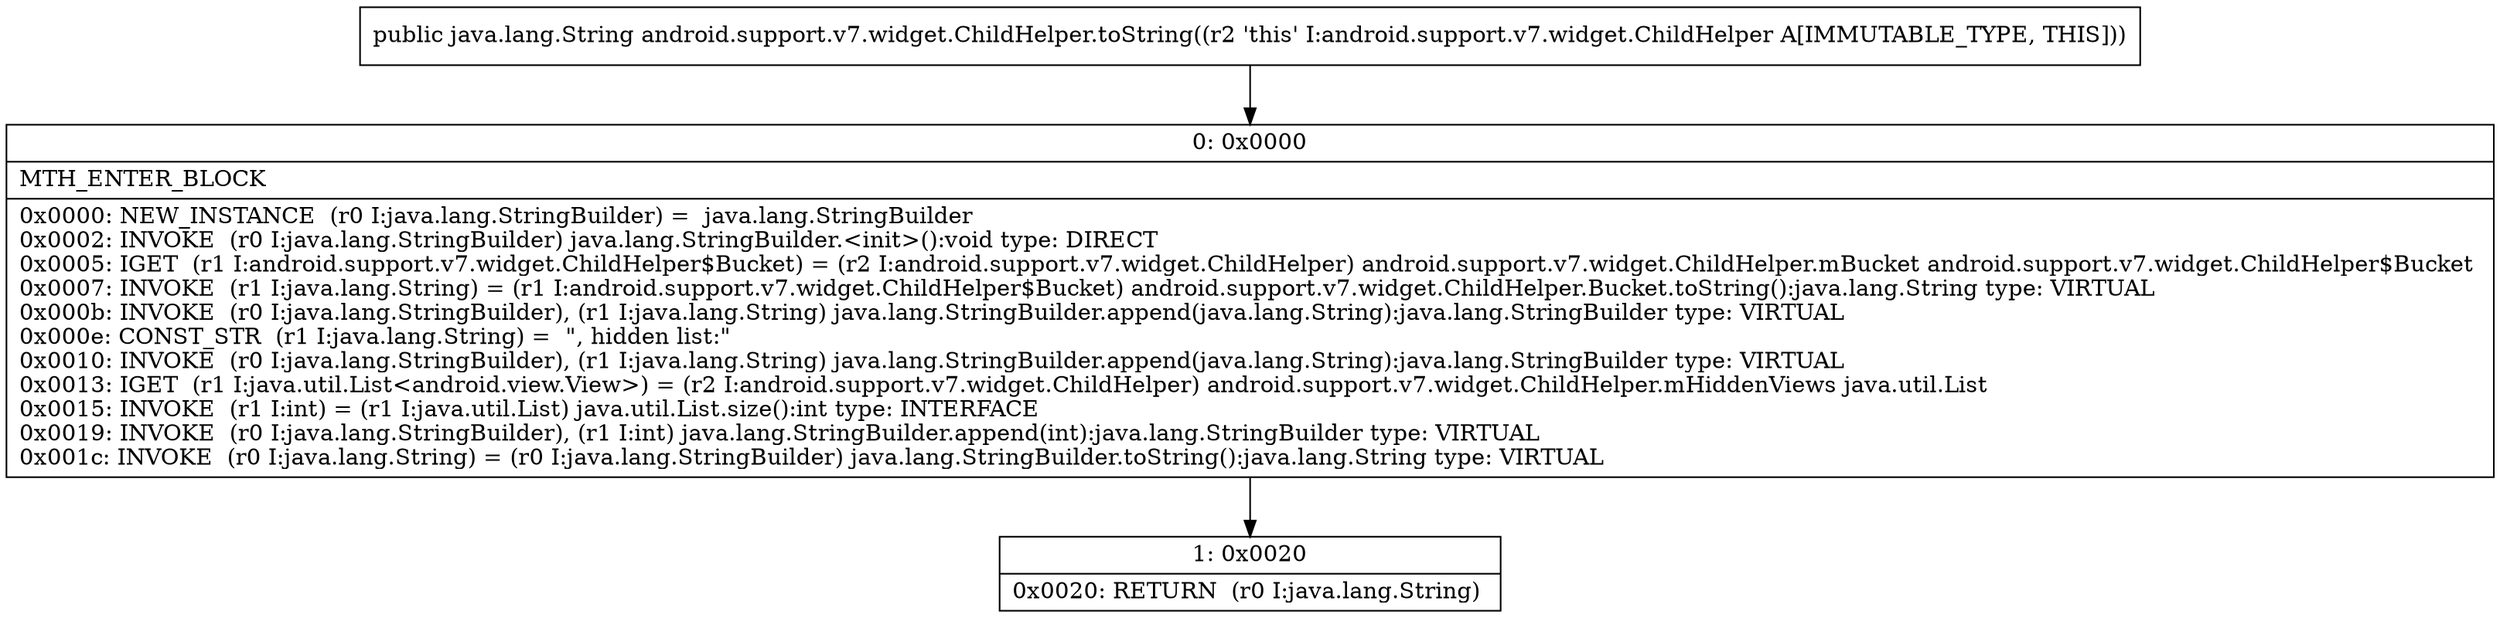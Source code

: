 digraph "CFG forandroid.support.v7.widget.ChildHelper.toString()Ljava\/lang\/String;" {
Node_0 [shape=record,label="{0\:\ 0x0000|MTH_ENTER_BLOCK\l|0x0000: NEW_INSTANCE  (r0 I:java.lang.StringBuilder) =  java.lang.StringBuilder \l0x0002: INVOKE  (r0 I:java.lang.StringBuilder) java.lang.StringBuilder.\<init\>():void type: DIRECT \l0x0005: IGET  (r1 I:android.support.v7.widget.ChildHelper$Bucket) = (r2 I:android.support.v7.widget.ChildHelper) android.support.v7.widget.ChildHelper.mBucket android.support.v7.widget.ChildHelper$Bucket \l0x0007: INVOKE  (r1 I:java.lang.String) = (r1 I:android.support.v7.widget.ChildHelper$Bucket) android.support.v7.widget.ChildHelper.Bucket.toString():java.lang.String type: VIRTUAL \l0x000b: INVOKE  (r0 I:java.lang.StringBuilder), (r1 I:java.lang.String) java.lang.StringBuilder.append(java.lang.String):java.lang.StringBuilder type: VIRTUAL \l0x000e: CONST_STR  (r1 I:java.lang.String) =  \", hidden list:\" \l0x0010: INVOKE  (r0 I:java.lang.StringBuilder), (r1 I:java.lang.String) java.lang.StringBuilder.append(java.lang.String):java.lang.StringBuilder type: VIRTUAL \l0x0013: IGET  (r1 I:java.util.List\<android.view.View\>) = (r2 I:android.support.v7.widget.ChildHelper) android.support.v7.widget.ChildHelper.mHiddenViews java.util.List \l0x0015: INVOKE  (r1 I:int) = (r1 I:java.util.List) java.util.List.size():int type: INTERFACE \l0x0019: INVOKE  (r0 I:java.lang.StringBuilder), (r1 I:int) java.lang.StringBuilder.append(int):java.lang.StringBuilder type: VIRTUAL \l0x001c: INVOKE  (r0 I:java.lang.String) = (r0 I:java.lang.StringBuilder) java.lang.StringBuilder.toString():java.lang.String type: VIRTUAL \l}"];
Node_1 [shape=record,label="{1\:\ 0x0020|0x0020: RETURN  (r0 I:java.lang.String) \l}"];
MethodNode[shape=record,label="{public java.lang.String android.support.v7.widget.ChildHelper.toString((r2 'this' I:android.support.v7.widget.ChildHelper A[IMMUTABLE_TYPE, THIS])) }"];
MethodNode -> Node_0;
Node_0 -> Node_1;
}

